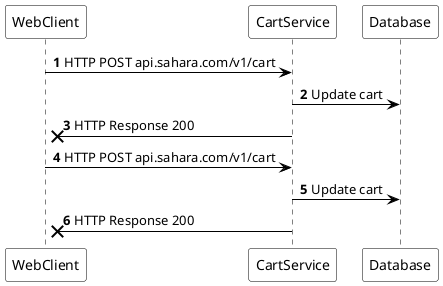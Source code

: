 @startuml ReceiveDropResend
skinparam shadowing false
skinparam ParticipantBorderColor black
skinparam ArrowColor black
skinparam ParticipantBackgroundColor white
skinparam ParticipantFontColor black
skinparam SequenceLifeLineBorderColor black

autonumber
WebClient -> CartService : HTTP POST api.sahara.com/v1/cart
CartService -> Database : Update cart
CartService ->x WebClient : HTTP Response 200
WebClient -> CartService : HTTP POST api.sahara.com/v1/cart
CartService -> Database : Update cart
CartService ->x WebClient : HTTP Response 200

@enduml